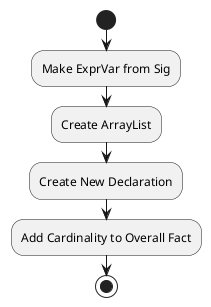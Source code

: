 @startuml
start
:Make ExprVar from Sig;
:Create ArrayList;
:Create New Declaration;
:Add Cardinality to Overall Fact;
stop
@enduml
